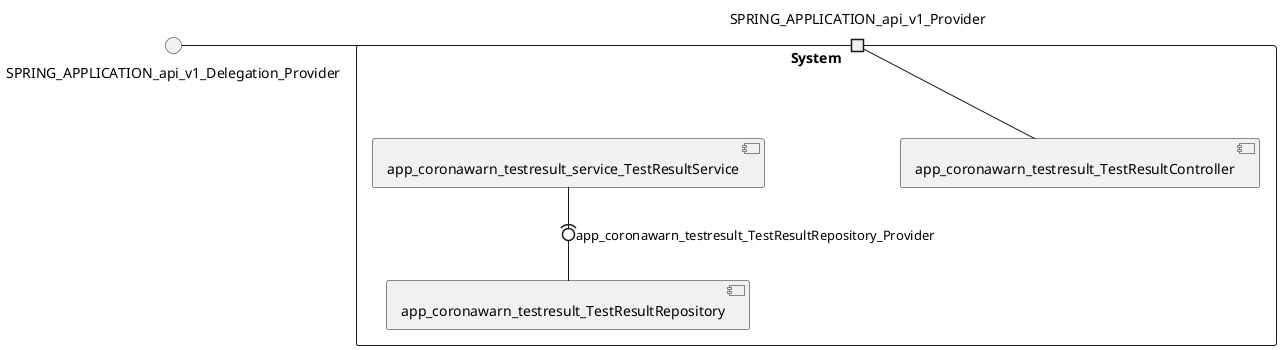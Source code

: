 @startuml
skinparam fixCircleLabelOverlapping true
skinparam componentStyle uml2
() SPRING_APPLICATION_api_v1_Delegation_Provider
rectangle System {
[app_coronawarn_testresult_TestResultController] [[corona-warn-app-cwa-testresult-server.repository#_YtRAZjeqEe-N1tBOkMPhzA]]
[app_coronawarn_testresult_TestResultRepository] [[corona-warn-app-cwa-testresult-server.repository#_YtRAZjeqEe-N1tBOkMPhzA]]
[app_coronawarn_testresult_service_TestResultService] [[corona-warn-app-cwa-testresult-server.repository#_YtRAZjeqEe-N1tBOkMPhzA]]
port SPRING_APPLICATION_api_v1_Provider
SPRING_APPLICATION_api_v1_Delegation_Provider - SPRING_APPLICATION_api_v1_Provider
SPRING_APPLICATION_api_v1_Provider - [app_coronawarn_testresult_TestResultController]
[app_coronawarn_testresult_service_TestResultService] -(0- [app_coronawarn_testresult_TestResultRepository] : app_coronawarn_testresult_TestResultRepository_Provider
}

@enduml
